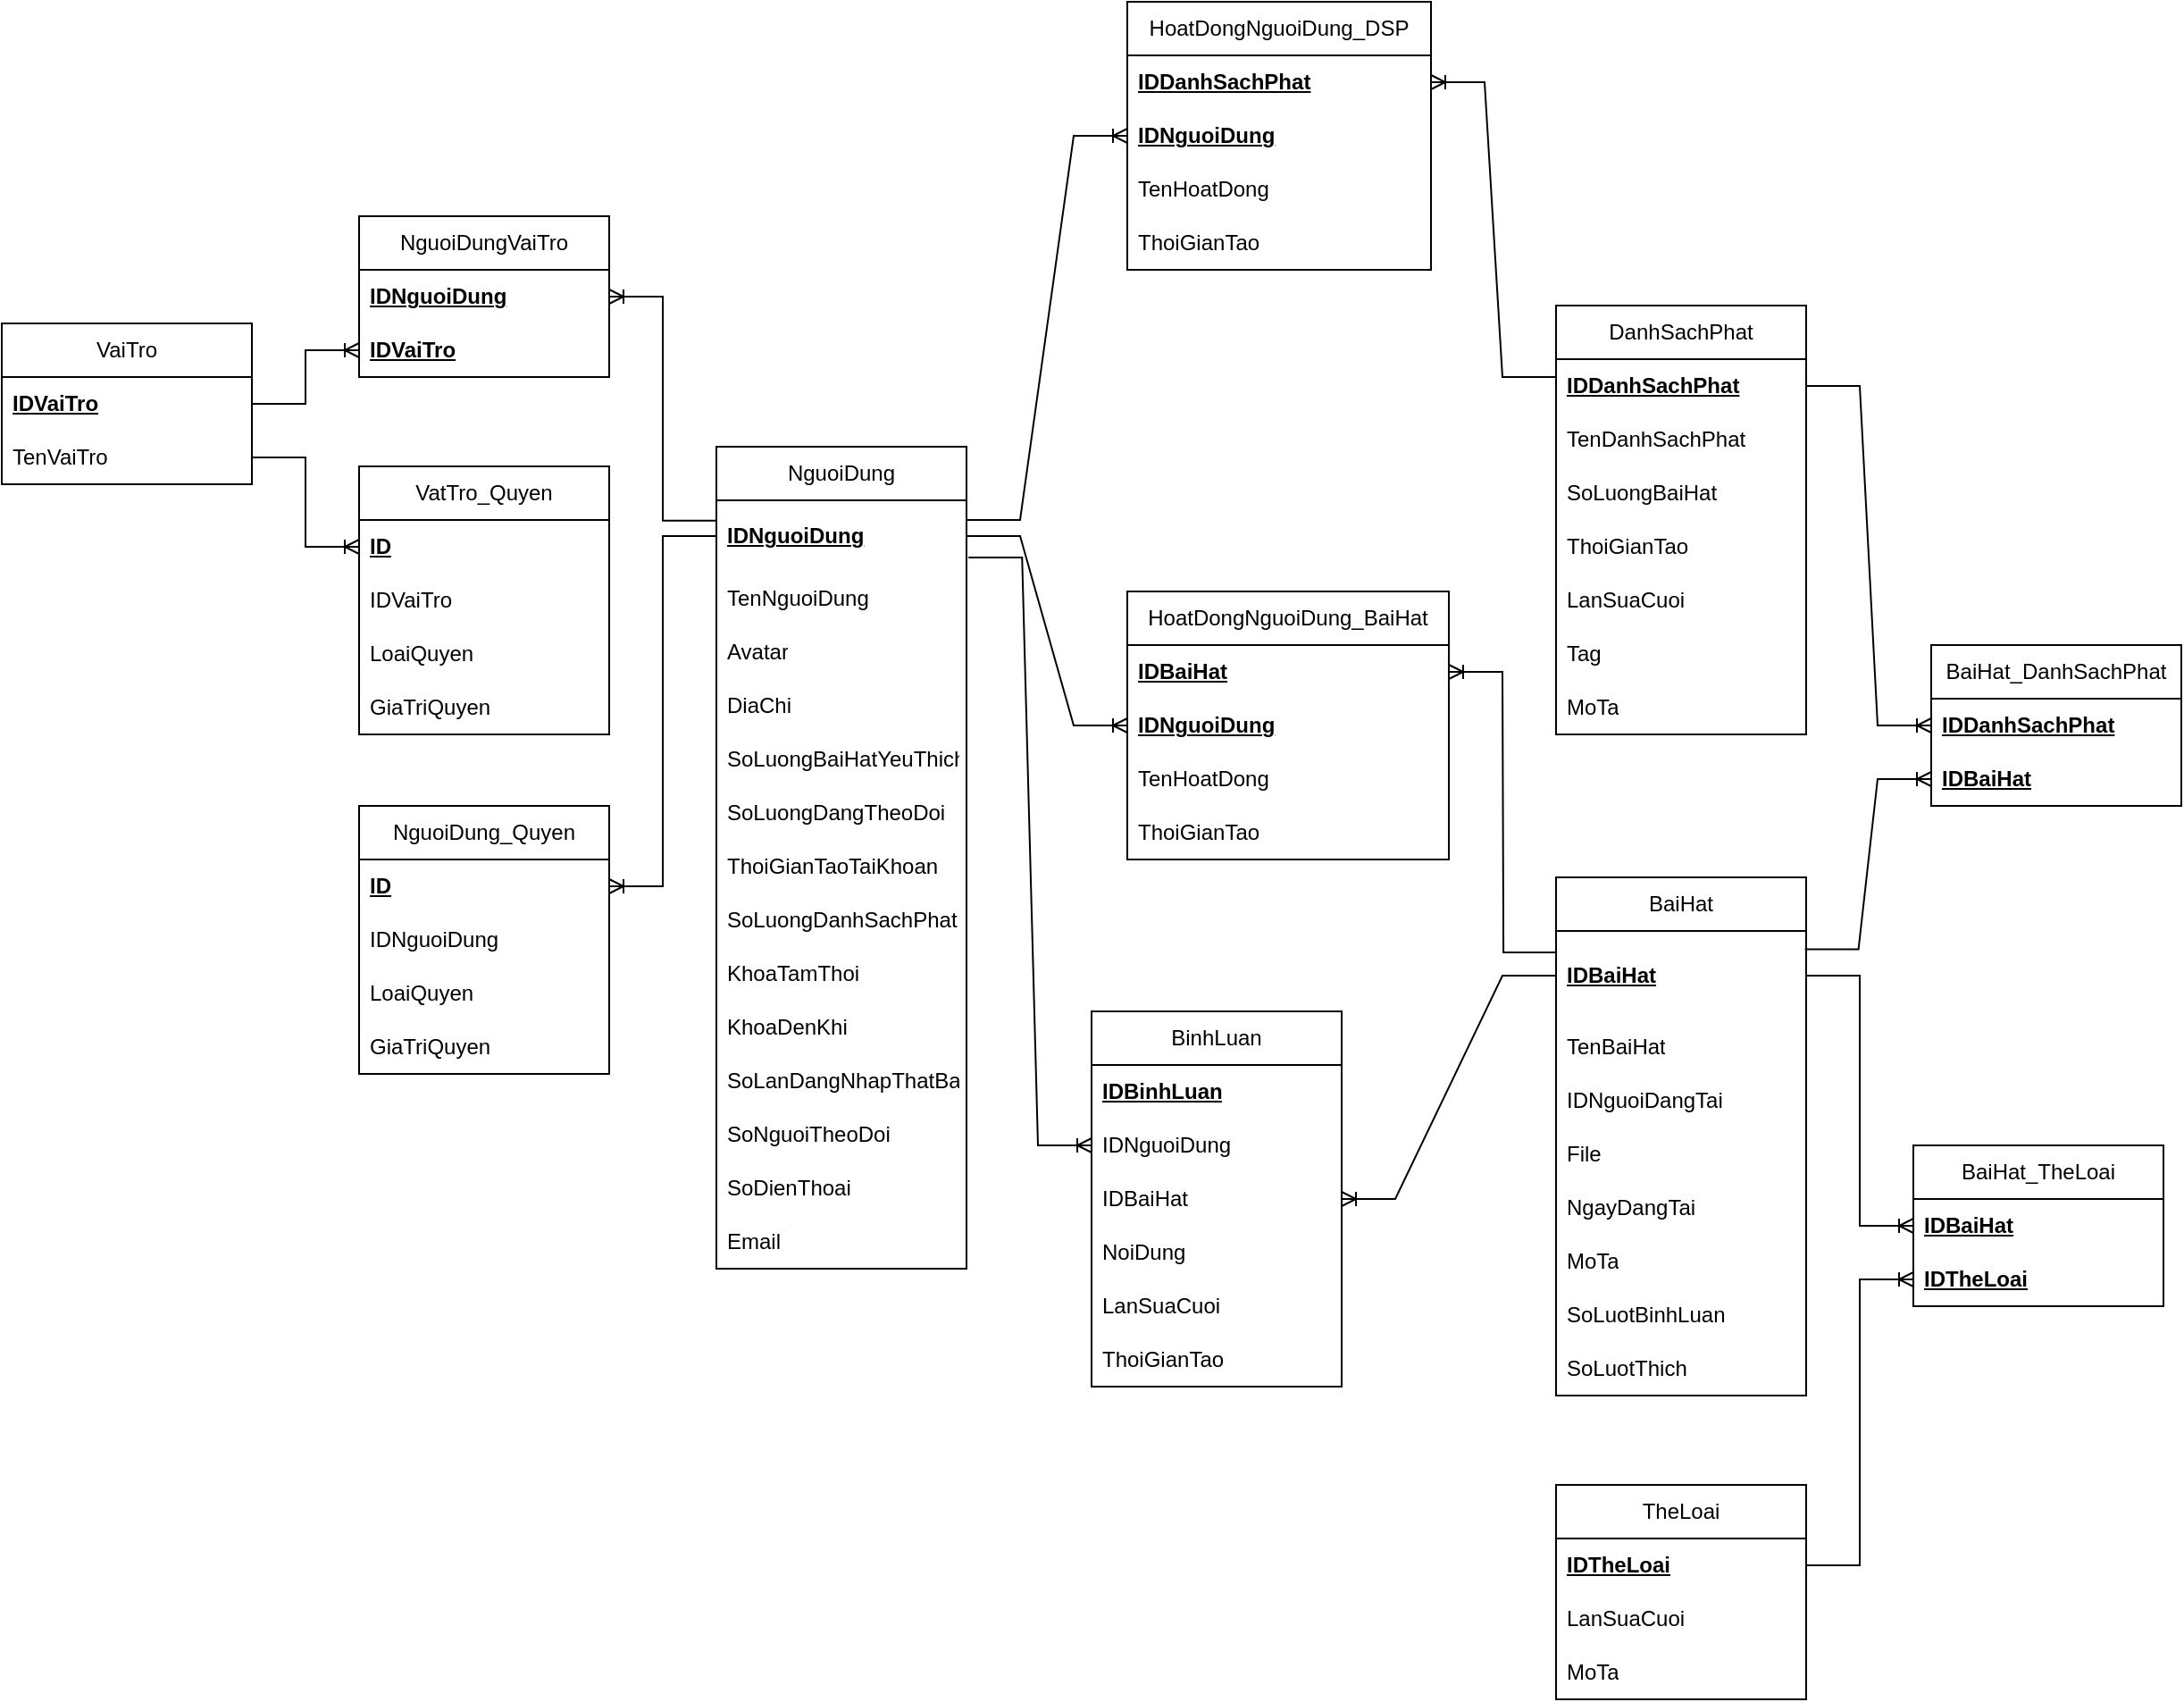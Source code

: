 <mxfile version="22.0.2" type="device">
  <diagram name="Page-1" id="5iIFR8yZ0JVP9hubHAxl">
    <mxGraphModel dx="2744" dy="860" grid="1" gridSize="10" guides="1" tooltips="1" connect="1" arrows="1" fold="1" page="1" pageScale="1" pageWidth="827" pageHeight="1169" math="0" shadow="0">
      <root>
        <mxCell id="0" />
        <mxCell id="1" parent="0" />
        <mxCell id="MBXNbBR1CnBrHBo2hTne-1" value="BaiHat" style="swimlane;fontStyle=0;childLayout=stackLayout;horizontal=1;startSize=30;horizontalStack=0;resizeParent=1;resizeParentMax=0;resizeLast=0;collapsible=1;marginBottom=0;whiteSpace=wrap;html=1;" parent="1" vertex="1">
          <mxGeometry x="440" y="700" width="140" height="290" as="geometry" />
        </mxCell>
        <mxCell id="MBXNbBR1CnBrHBo2hTne-2" value="&lt;b&gt;&lt;u&gt;IDBaiHat&lt;/u&gt;&lt;/b&gt;" style="text;strokeColor=none;fillColor=none;align=left;verticalAlign=middle;spacingLeft=4;spacingRight=4;overflow=hidden;points=[[0,0.5],[1,0.5]];portConstraint=eastwest;rotatable=0;whiteSpace=wrap;html=1;" parent="MBXNbBR1CnBrHBo2hTne-1" vertex="1">
          <mxGeometry y="30" width="140" height="50" as="geometry" />
        </mxCell>
        <mxCell id="MBXNbBR1CnBrHBo2hTne-3" value="TenBaiHat" style="text;strokeColor=none;fillColor=none;align=left;verticalAlign=middle;spacingLeft=4;spacingRight=4;overflow=hidden;points=[[0,0.5],[1,0.5]];portConstraint=eastwest;rotatable=0;whiteSpace=wrap;html=1;" parent="MBXNbBR1CnBrHBo2hTne-1" vertex="1">
          <mxGeometry y="80" width="140" height="30" as="geometry" />
        </mxCell>
        <mxCell id="MBXNbBR1CnBrHBo2hTne-4" value="IDNguoiDangTai" style="text;strokeColor=none;fillColor=none;align=left;verticalAlign=middle;spacingLeft=4;spacingRight=4;overflow=hidden;points=[[0,0.5],[1,0.5]];portConstraint=eastwest;rotatable=0;whiteSpace=wrap;html=1;" parent="MBXNbBR1CnBrHBo2hTne-1" vertex="1">
          <mxGeometry y="110" width="140" height="30" as="geometry" />
        </mxCell>
        <mxCell id="MBXNbBR1CnBrHBo2hTne-85" value="File" style="text;strokeColor=none;fillColor=none;align=left;verticalAlign=middle;spacingLeft=4;spacingRight=4;overflow=hidden;points=[[0,0.5],[1,0.5]];portConstraint=eastwest;rotatable=0;whiteSpace=wrap;html=1;" parent="MBXNbBR1CnBrHBo2hTne-1" vertex="1">
          <mxGeometry y="140" width="140" height="30" as="geometry" />
        </mxCell>
        <mxCell id="MBXNbBR1CnBrHBo2hTne-82" value="NgayDangTai" style="text;strokeColor=none;fillColor=none;align=left;verticalAlign=middle;spacingLeft=4;spacingRight=4;overflow=hidden;points=[[0,0.5],[1,0.5]];portConstraint=eastwest;rotatable=0;whiteSpace=wrap;html=1;" parent="MBXNbBR1CnBrHBo2hTne-1" vertex="1">
          <mxGeometry y="170" width="140" height="30" as="geometry" />
        </mxCell>
        <mxCell id="MBXNbBR1CnBrHBo2hTne-81" value="MoTa" style="text;strokeColor=none;fillColor=none;align=left;verticalAlign=middle;spacingLeft=4;spacingRight=4;overflow=hidden;points=[[0,0.5],[1,0.5]];portConstraint=eastwest;rotatable=0;whiteSpace=wrap;html=1;" parent="MBXNbBR1CnBrHBo2hTne-1" vertex="1">
          <mxGeometry y="200" width="140" height="30" as="geometry" />
        </mxCell>
        <mxCell id="MBXNbBR1CnBrHBo2hTne-83" value="SoLuotBinhLuan" style="text;strokeColor=none;fillColor=none;align=left;verticalAlign=middle;spacingLeft=4;spacingRight=4;overflow=hidden;points=[[0,0.5],[1,0.5]];portConstraint=eastwest;rotatable=0;whiteSpace=wrap;html=1;" parent="MBXNbBR1CnBrHBo2hTne-1" vertex="1">
          <mxGeometry y="230" width="140" height="30" as="geometry" />
        </mxCell>
        <mxCell id="MBXNbBR1CnBrHBo2hTne-84" value="SoLuotThich" style="text;strokeColor=none;fillColor=none;align=left;verticalAlign=middle;spacingLeft=4;spacingRight=4;overflow=hidden;points=[[0,0.5],[1,0.5]];portConstraint=eastwest;rotatable=0;whiteSpace=wrap;html=1;" parent="MBXNbBR1CnBrHBo2hTne-1" vertex="1">
          <mxGeometry y="260" width="140" height="30" as="geometry" />
        </mxCell>
        <mxCell id="MBXNbBR1CnBrHBo2hTne-5" value="NguoiDung" style="swimlane;fontStyle=0;childLayout=stackLayout;horizontal=1;startSize=30;horizontalStack=0;resizeParent=1;resizeParentMax=0;resizeLast=0;collapsible=1;marginBottom=0;whiteSpace=wrap;html=1;" parent="1" vertex="1">
          <mxGeometry x="-30" y="459" width="140" height="460" as="geometry" />
        </mxCell>
        <mxCell id="MBXNbBR1CnBrHBo2hTne-6" value="&lt;b&gt;&lt;u&gt;IDNguoiDung&lt;/u&gt;&lt;/b&gt;" style="text;strokeColor=none;fillColor=none;align=left;verticalAlign=middle;spacingLeft=4;spacingRight=4;overflow=hidden;points=[[0,0.5],[1,0.5]];portConstraint=eastwest;rotatable=0;whiteSpace=wrap;html=1;" parent="MBXNbBR1CnBrHBo2hTne-5" vertex="1">
          <mxGeometry y="30" width="140" height="40" as="geometry" />
        </mxCell>
        <mxCell id="MBXNbBR1CnBrHBo2hTne-88" value="TenNguoiDung" style="text;strokeColor=none;fillColor=none;align=left;verticalAlign=middle;spacingLeft=4;spacingRight=4;overflow=hidden;points=[[0,0.5],[1,0.5]];portConstraint=eastwest;rotatable=0;whiteSpace=wrap;html=1;" parent="MBXNbBR1CnBrHBo2hTne-5" vertex="1">
          <mxGeometry y="70" width="140" height="30" as="geometry" />
        </mxCell>
        <mxCell id="kQnKCmoi9OPgrgOUkopB-7" value="Avatar" style="text;strokeColor=none;fillColor=none;align=left;verticalAlign=middle;spacingLeft=4;spacingRight=4;overflow=hidden;points=[[0,0.5],[1,0.5]];portConstraint=eastwest;rotatable=0;whiteSpace=wrap;html=1;" vertex="1" parent="MBXNbBR1CnBrHBo2hTne-5">
          <mxGeometry y="100" width="140" height="30" as="geometry" />
        </mxCell>
        <mxCell id="MBXNbBR1CnBrHBo2hTne-90" value="DiaChi" style="text;strokeColor=none;fillColor=none;align=left;verticalAlign=middle;spacingLeft=4;spacingRight=4;overflow=hidden;points=[[0,0.5],[1,0.5]];portConstraint=eastwest;rotatable=0;whiteSpace=wrap;html=1;" parent="MBXNbBR1CnBrHBo2hTne-5" vertex="1">
          <mxGeometry y="130" width="140" height="30" as="geometry" />
        </mxCell>
        <mxCell id="MBXNbBR1CnBrHBo2hTne-89" value="SoLuongBaiHatYeuThich" style="text;strokeColor=none;fillColor=none;align=left;verticalAlign=middle;spacingLeft=4;spacingRight=4;overflow=hidden;points=[[0,0.5],[1,0.5]];portConstraint=eastwest;rotatable=0;whiteSpace=wrap;html=1;" parent="MBXNbBR1CnBrHBo2hTne-5" vertex="1">
          <mxGeometry y="160" width="140" height="30" as="geometry" />
        </mxCell>
        <mxCell id="MBXNbBR1CnBrHBo2hTne-7" value="SoLuongDangTheoDoi" style="text;strokeColor=none;fillColor=none;align=left;verticalAlign=middle;spacingLeft=4;spacingRight=4;overflow=hidden;points=[[0,0.5],[1,0.5]];portConstraint=eastwest;rotatable=0;whiteSpace=wrap;html=1;" parent="MBXNbBR1CnBrHBo2hTne-5" vertex="1">
          <mxGeometry y="190" width="140" height="30" as="geometry" />
        </mxCell>
        <mxCell id="MBXNbBR1CnBrHBo2hTne-87" value="ThoiGianTaoTaiKhoan" style="text;strokeColor=none;fillColor=none;align=left;verticalAlign=middle;spacingLeft=4;spacingRight=4;overflow=hidden;points=[[0,0.5],[1,0.5]];portConstraint=eastwest;rotatable=0;whiteSpace=wrap;html=1;" parent="MBXNbBR1CnBrHBo2hTne-5" vertex="1">
          <mxGeometry y="220" width="140" height="30" as="geometry" />
        </mxCell>
        <mxCell id="MBXNbBR1CnBrHBo2hTne-8" value="SoLuongDanhSachPhat" style="text;strokeColor=none;fillColor=none;align=left;verticalAlign=middle;spacingLeft=4;spacingRight=4;overflow=hidden;points=[[0,0.5],[1,0.5]];portConstraint=eastwest;rotatable=0;whiteSpace=wrap;html=1;" parent="MBXNbBR1CnBrHBo2hTne-5" vertex="1">
          <mxGeometry y="250" width="140" height="30" as="geometry" />
        </mxCell>
        <mxCell id="kQnKCmoi9OPgrgOUkopB-4" value="KhoaTamThoi" style="text;strokeColor=none;fillColor=none;align=left;verticalAlign=middle;spacingLeft=4;spacingRight=4;overflow=hidden;points=[[0,0.5],[1,0.5]];portConstraint=eastwest;rotatable=0;whiteSpace=wrap;html=1;" vertex="1" parent="MBXNbBR1CnBrHBo2hTne-5">
          <mxGeometry y="280" width="140" height="30" as="geometry" />
        </mxCell>
        <mxCell id="kQnKCmoi9OPgrgOUkopB-3" value="KhoaDenKhi" style="text;strokeColor=none;fillColor=none;align=left;verticalAlign=middle;spacingLeft=4;spacingRight=4;overflow=hidden;points=[[0,0.5],[1,0.5]];portConstraint=eastwest;rotatable=0;whiteSpace=wrap;html=1;" vertex="1" parent="MBXNbBR1CnBrHBo2hTne-5">
          <mxGeometry y="310" width="140" height="30" as="geometry" />
        </mxCell>
        <mxCell id="kQnKCmoi9OPgrgOUkopB-2" value="SoLanDangNhapThatBai" style="text;strokeColor=none;fillColor=none;align=left;verticalAlign=middle;spacingLeft=4;spacingRight=4;overflow=hidden;points=[[0,0.5],[1,0.5]];portConstraint=eastwest;rotatable=0;whiteSpace=wrap;html=1;" vertex="1" parent="MBXNbBR1CnBrHBo2hTne-5">
          <mxGeometry y="340" width="140" height="30" as="geometry" />
        </mxCell>
        <mxCell id="MBXNbBR1CnBrHBo2hTne-86" value="SoNguoiTheoDoi" style="text;strokeColor=none;fillColor=none;align=left;verticalAlign=middle;spacingLeft=4;spacingRight=4;overflow=hidden;points=[[0,0.5],[1,0.5]];portConstraint=eastwest;rotatable=0;whiteSpace=wrap;html=1;" parent="MBXNbBR1CnBrHBo2hTne-5" vertex="1">
          <mxGeometry y="370" width="140" height="30" as="geometry" />
        </mxCell>
        <mxCell id="kQnKCmoi9OPgrgOUkopB-1" value="SoDienThoai" style="text;strokeColor=none;fillColor=none;align=left;verticalAlign=middle;spacingLeft=4;spacingRight=4;overflow=hidden;points=[[0,0.5],[1,0.5]];portConstraint=eastwest;rotatable=0;whiteSpace=wrap;html=1;" vertex="1" parent="MBXNbBR1CnBrHBo2hTne-5">
          <mxGeometry y="400" width="140" height="30" as="geometry" />
        </mxCell>
        <mxCell id="kQnKCmoi9OPgrgOUkopB-5" value="Email" style="text;strokeColor=none;fillColor=none;align=left;verticalAlign=middle;spacingLeft=4;spacingRight=4;overflow=hidden;points=[[0,0.5],[1,0.5]];portConstraint=eastwest;rotatable=0;whiteSpace=wrap;html=1;" vertex="1" parent="MBXNbBR1CnBrHBo2hTne-5">
          <mxGeometry y="430" width="140" height="30" as="geometry" />
        </mxCell>
        <mxCell id="MBXNbBR1CnBrHBo2hTne-13" value="VaiTro" style="swimlane;fontStyle=0;childLayout=stackLayout;horizontal=1;startSize=30;horizontalStack=0;resizeParent=1;resizeParentMax=0;resizeLast=0;collapsible=1;marginBottom=0;whiteSpace=wrap;html=1;" parent="1" vertex="1">
          <mxGeometry x="-430" y="390" width="140" height="90" as="geometry" />
        </mxCell>
        <mxCell id="MBXNbBR1CnBrHBo2hTne-14" value="&lt;b&gt;&lt;u&gt;IDVaiTro&lt;/u&gt;&lt;/b&gt;" style="text;strokeColor=none;fillColor=none;align=left;verticalAlign=middle;spacingLeft=4;spacingRight=4;overflow=hidden;points=[[0,0.5],[1,0.5]];portConstraint=eastwest;rotatable=0;whiteSpace=wrap;html=1;" parent="MBXNbBR1CnBrHBo2hTne-13" vertex="1">
          <mxGeometry y="30" width="140" height="30" as="geometry" />
        </mxCell>
        <mxCell id="MBXNbBR1CnBrHBo2hTne-15" value="TenVaiTro" style="text;strokeColor=none;fillColor=none;align=left;verticalAlign=middle;spacingLeft=4;spacingRight=4;overflow=hidden;points=[[0,0.5],[1,0.5]];portConstraint=eastwest;rotatable=0;whiteSpace=wrap;html=1;" parent="MBXNbBR1CnBrHBo2hTne-13" vertex="1">
          <mxGeometry y="60" width="140" height="30" as="geometry" />
        </mxCell>
        <mxCell id="MBXNbBR1CnBrHBo2hTne-49" value="BinhLuan" style="swimlane;fontStyle=0;childLayout=stackLayout;horizontal=1;startSize=30;horizontalStack=0;resizeParent=1;resizeParentMax=0;resizeLast=0;collapsible=1;marginBottom=0;whiteSpace=wrap;html=1;" parent="1" vertex="1">
          <mxGeometry x="180" y="775" width="140" height="210" as="geometry" />
        </mxCell>
        <mxCell id="MBXNbBR1CnBrHBo2hTne-50" value="&lt;b&gt;&lt;u&gt;IDBinhLuan&lt;/u&gt;&lt;/b&gt;" style="text;strokeColor=none;fillColor=none;align=left;verticalAlign=middle;spacingLeft=4;spacingRight=4;overflow=hidden;points=[[0,0.5],[1,0.5]];portConstraint=eastwest;rotatable=0;whiteSpace=wrap;html=1;" parent="MBXNbBR1CnBrHBo2hTne-49" vertex="1">
          <mxGeometry y="30" width="140" height="30" as="geometry" />
        </mxCell>
        <mxCell id="MBXNbBR1CnBrHBo2hTne-97" value="IDNguoiDung" style="text;strokeColor=none;fillColor=none;align=left;verticalAlign=middle;spacingLeft=4;spacingRight=4;overflow=hidden;points=[[0,0.5],[1,0.5]];portConstraint=eastwest;rotatable=0;whiteSpace=wrap;html=1;" parent="MBXNbBR1CnBrHBo2hTne-49" vertex="1">
          <mxGeometry y="60" width="140" height="30" as="geometry" />
        </mxCell>
        <mxCell id="MBXNbBR1CnBrHBo2hTne-51" value="IDBaiHat" style="text;strokeColor=none;fillColor=none;align=left;verticalAlign=middle;spacingLeft=4;spacingRight=4;overflow=hidden;points=[[0,0.5],[1,0.5]];portConstraint=eastwest;rotatable=0;whiteSpace=wrap;html=1;" parent="MBXNbBR1CnBrHBo2hTne-49" vertex="1">
          <mxGeometry y="90" width="140" height="30" as="geometry" />
        </mxCell>
        <mxCell id="MBXNbBR1CnBrHBo2hTne-96" value="NoiDung" style="text;strokeColor=none;fillColor=none;align=left;verticalAlign=middle;spacingLeft=4;spacingRight=4;overflow=hidden;points=[[0,0.5],[1,0.5]];portConstraint=eastwest;rotatable=0;whiteSpace=wrap;html=1;" parent="MBXNbBR1CnBrHBo2hTne-49" vertex="1">
          <mxGeometry y="120" width="140" height="30" as="geometry" />
        </mxCell>
        <mxCell id="kQnKCmoi9OPgrgOUkopB-27" value="LanSuaCuoi&amp;nbsp;" style="text;strokeColor=none;fillColor=none;align=left;verticalAlign=middle;spacingLeft=4;spacingRight=4;overflow=hidden;points=[[0,0.5],[1,0.5]];portConstraint=eastwest;rotatable=0;whiteSpace=wrap;html=1;" vertex="1" parent="MBXNbBR1CnBrHBo2hTne-49">
          <mxGeometry y="150" width="140" height="30" as="geometry" />
        </mxCell>
        <mxCell id="MBXNbBR1CnBrHBo2hTne-52" value="ThoiGianTao" style="text;strokeColor=none;fillColor=none;align=left;verticalAlign=middle;spacingLeft=4;spacingRight=4;overflow=hidden;points=[[0,0.5],[1,0.5]];portConstraint=eastwest;rotatable=0;whiteSpace=wrap;html=1;" parent="MBXNbBR1CnBrHBo2hTne-49" vertex="1">
          <mxGeometry y="180" width="140" height="30" as="geometry" />
        </mxCell>
        <mxCell id="MBXNbBR1CnBrHBo2hTne-53" value="TheLoai" style="swimlane;fontStyle=0;childLayout=stackLayout;horizontal=1;startSize=30;horizontalStack=0;resizeParent=1;resizeParentMax=0;resizeLast=0;collapsible=1;marginBottom=0;whiteSpace=wrap;html=1;" parent="1" vertex="1">
          <mxGeometry x="440" y="1040" width="140" height="120" as="geometry" />
        </mxCell>
        <mxCell id="MBXNbBR1CnBrHBo2hTne-54" value="&lt;b&gt;&lt;u&gt;IDTheLoai&lt;/u&gt;&lt;/b&gt;" style="text;strokeColor=none;fillColor=none;align=left;verticalAlign=middle;spacingLeft=4;spacingRight=4;overflow=hidden;points=[[0,0.5],[1,0.5]];portConstraint=eastwest;rotatable=0;whiteSpace=wrap;html=1;" parent="MBXNbBR1CnBrHBo2hTne-53" vertex="1">
          <mxGeometry y="30" width="140" height="30" as="geometry" />
        </mxCell>
        <mxCell id="kQnKCmoi9OPgrgOUkopB-28" value="LanSuaCuoi&amp;nbsp;" style="text;strokeColor=none;fillColor=none;align=left;verticalAlign=middle;spacingLeft=4;spacingRight=4;overflow=hidden;points=[[0,0.5],[1,0.5]];portConstraint=eastwest;rotatable=0;whiteSpace=wrap;html=1;" vertex="1" parent="MBXNbBR1CnBrHBo2hTne-53">
          <mxGeometry y="60" width="140" height="30" as="geometry" />
        </mxCell>
        <mxCell id="MBXNbBR1CnBrHBo2hTne-55" value="MoTa" style="text;strokeColor=none;fillColor=none;align=left;verticalAlign=middle;spacingLeft=4;spacingRight=4;overflow=hidden;points=[[0,0.5],[1,0.5]];portConstraint=eastwest;rotatable=0;whiteSpace=wrap;html=1;" parent="MBXNbBR1CnBrHBo2hTne-53" vertex="1">
          <mxGeometry y="90" width="140" height="30" as="geometry" />
        </mxCell>
        <mxCell id="MBXNbBR1CnBrHBo2hTne-57" value="HoatDongNguoiDung_BaiHat" style="swimlane;fontStyle=0;childLayout=stackLayout;horizontal=1;startSize=30;horizontalStack=0;resizeParent=1;resizeParentMax=0;resizeLast=0;collapsible=1;marginBottom=0;whiteSpace=wrap;html=1;" parent="1" vertex="1">
          <mxGeometry x="200" y="540" width="180" height="150" as="geometry" />
        </mxCell>
        <mxCell id="MBXNbBR1CnBrHBo2hTne-58" value="&lt;b&gt;&lt;u&gt;IDBaiHat&lt;/u&gt;&lt;/b&gt;" style="text;strokeColor=none;fillColor=none;align=left;verticalAlign=middle;spacingLeft=4;spacingRight=4;overflow=hidden;points=[[0,0.5],[1,0.5]];portConstraint=eastwest;rotatable=0;whiteSpace=wrap;html=1;" parent="MBXNbBR1CnBrHBo2hTne-57" vertex="1">
          <mxGeometry y="30" width="180" height="30" as="geometry" />
        </mxCell>
        <mxCell id="MBXNbBR1CnBrHBo2hTne-99" value="&lt;b&gt;&lt;u&gt;IDNguoiDung&lt;/u&gt;&lt;/b&gt;" style="text;strokeColor=none;fillColor=none;align=left;verticalAlign=middle;spacingLeft=4;spacingRight=4;overflow=hidden;points=[[0,0.5],[1,0.5]];portConstraint=eastwest;rotatable=0;whiteSpace=wrap;html=1;" parent="MBXNbBR1CnBrHBo2hTne-57" vertex="1">
          <mxGeometry y="60" width="180" height="30" as="geometry" />
        </mxCell>
        <mxCell id="MBXNbBR1CnBrHBo2hTne-59" value="TenHoatDong" style="text;strokeColor=none;fillColor=none;align=left;verticalAlign=middle;spacingLeft=4;spacingRight=4;overflow=hidden;points=[[0,0.5],[1,0.5]];portConstraint=eastwest;rotatable=0;whiteSpace=wrap;html=1;" parent="MBXNbBR1CnBrHBo2hTne-57" vertex="1">
          <mxGeometry y="90" width="180" height="30" as="geometry" />
        </mxCell>
        <mxCell id="MBXNbBR1CnBrHBo2hTne-60" value="ThoiGianTao" style="text;strokeColor=none;fillColor=none;align=left;verticalAlign=middle;spacingLeft=4;spacingRight=4;overflow=hidden;points=[[0,0.5],[1,0.5]];portConstraint=eastwest;rotatable=0;whiteSpace=wrap;html=1;" parent="MBXNbBR1CnBrHBo2hTne-57" vertex="1">
          <mxGeometry y="120" width="180" height="30" as="geometry" />
        </mxCell>
        <mxCell id="MBXNbBR1CnBrHBo2hTne-61" value="BaiHat_DanhSachPhat" style="swimlane;fontStyle=0;childLayout=stackLayout;horizontal=1;startSize=30;horizontalStack=0;resizeParent=1;resizeParentMax=0;resizeLast=0;collapsible=1;marginBottom=0;whiteSpace=wrap;html=1;" parent="1" vertex="1">
          <mxGeometry x="650" y="570" width="140" height="90" as="geometry" />
        </mxCell>
        <mxCell id="MBXNbBR1CnBrHBo2hTne-63" value="&lt;b&gt;&lt;u&gt;IDDanhSachPhat&lt;/u&gt;&lt;/b&gt;" style="text;strokeColor=none;fillColor=none;align=left;verticalAlign=middle;spacingLeft=4;spacingRight=4;overflow=hidden;points=[[0,0.5],[1,0.5]];portConstraint=eastwest;rotatable=0;whiteSpace=wrap;html=1;" parent="MBXNbBR1CnBrHBo2hTne-61" vertex="1">
          <mxGeometry y="30" width="140" height="30" as="geometry" />
        </mxCell>
        <mxCell id="MBXNbBR1CnBrHBo2hTne-62" value="&lt;b&gt;&lt;u&gt;IDBaiHat&lt;/u&gt;&lt;/b&gt;" style="text;strokeColor=none;fillColor=none;align=left;verticalAlign=middle;spacingLeft=4;spacingRight=4;overflow=hidden;points=[[0,0.5],[1,0.5]];portConstraint=eastwest;rotatable=0;whiteSpace=wrap;html=1;" parent="MBXNbBR1CnBrHBo2hTne-61" vertex="1">
          <mxGeometry y="60" width="140" height="30" as="geometry" />
        </mxCell>
        <mxCell id="MBXNbBR1CnBrHBo2hTne-69" value="DanhSachPhat" style="swimlane;fontStyle=0;childLayout=stackLayout;horizontal=1;startSize=30;horizontalStack=0;resizeParent=1;resizeParentMax=0;resizeLast=0;collapsible=1;marginBottom=0;whiteSpace=wrap;html=1;" parent="1" vertex="1">
          <mxGeometry x="440" y="380" width="140" height="240" as="geometry" />
        </mxCell>
        <mxCell id="MBXNbBR1CnBrHBo2hTne-70" value="&lt;b&gt;&lt;u&gt;IDDanhSachPhat&lt;/u&gt;&lt;/b&gt;" style="text;strokeColor=none;fillColor=none;align=left;verticalAlign=middle;spacingLeft=4;spacingRight=4;overflow=hidden;points=[[0,0.5],[1,0.5]];portConstraint=eastwest;rotatable=0;whiteSpace=wrap;html=1;" parent="MBXNbBR1CnBrHBo2hTne-69" vertex="1">
          <mxGeometry y="30" width="140" height="30" as="geometry" />
        </mxCell>
        <mxCell id="MBXNbBR1CnBrHBo2hTne-92" value="TenDanhSachPhat" style="text;strokeColor=none;fillColor=none;align=left;verticalAlign=middle;spacingLeft=4;spacingRight=4;overflow=hidden;points=[[0,0.5],[1,0.5]];portConstraint=eastwest;rotatable=0;whiteSpace=wrap;html=1;" parent="MBXNbBR1CnBrHBo2hTne-69" vertex="1">
          <mxGeometry y="60" width="140" height="30" as="geometry" />
        </mxCell>
        <mxCell id="MBXNbBR1CnBrHBo2hTne-95" value="SoLuongBaiHat" style="text;strokeColor=none;fillColor=none;align=left;verticalAlign=middle;spacingLeft=4;spacingRight=4;overflow=hidden;points=[[0,0.5],[1,0.5]];portConstraint=eastwest;rotatable=0;whiteSpace=wrap;html=1;" parent="MBXNbBR1CnBrHBo2hTne-69" vertex="1">
          <mxGeometry y="90" width="140" height="30" as="geometry" />
        </mxCell>
        <mxCell id="MBXNbBR1CnBrHBo2hTne-94" value="ThoiGianTao" style="text;strokeColor=none;fillColor=none;align=left;verticalAlign=middle;spacingLeft=4;spacingRight=4;overflow=hidden;points=[[0,0.5],[1,0.5]];portConstraint=eastwest;rotatable=0;whiteSpace=wrap;html=1;" parent="MBXNbBR1CnBrHBo2hTne-69" vertex="1">
          <mxGeometry y="120" width="140" height="30" as="geometry" />
        </mxCell>
        <mxCell id="MBXNbBR1CnBrHBo2hTne-93" value="LanSuaCuoi&amp;nbsp;" style="text;strokeColor=none;fillColor=none;align=left;verticalAlign=middle;spacingLeft=4;spacingRight=4;overflow=hidden;points=[[0,0.5],[1,0.5]];portConstraint=eastwest;rotatable=0;whiteSpace=wrap;html=1;" parent="MBXNbBR1CnBrHBo2hTne-69" vertex="1">
          <mxGeometry y="150" width="140" height="30" as="geometry" />
        </mxCell>
        <mxCell id="MBXNbBR1CnBrHBo2hTne-71" value="Tag" style="text;strokeColor=none;fillColor=none;align=left;verticalAlign=middle;spacingLeft=4;spacingRight=4;overflow=hidden;points=[[0,0.5],[1,0.5]];portConstraint=eastwest;rotatable=0;whiteSpace=wrap;html=1;" parent="MBXNbBR1CnBrHBo2hTne-69" vertex="1">
          <mxGeometry y="180" width="140" height="30" as="geometry" />
        </mxCell>
        <mxCell id="MBXNbBR1CnBrHBo2hTne-91" value="MoTa" style="text;strokeColor=none;fillColor=none;align=left;verticalAlign=middle;spacingLeft=4;spacingRight=4;overflow=hidden;points=[[0,0.5],[1,0.5]];portConstraint=eastwest;rotatable=0;whiteSpace=wrap;html=1;" parent="MBXNbBR1CnBrHBo2hTne-69" vertex="1">
          <mxGeometry y="210" width="140" height="30" as="geometry" />
        </mxCell>
        <mxCell id="MBXNbBR1CnBrHBo2hTne-73" value="NguoiDung_Quyen" style="swimlane;fontStyle=0;childLayout=stackLayout;horizontal=1;startSize=30;horizontalStack=0;resizeParent=1;resizeParentMax=0;resizeLast=0;collapsible=1;marginBottom=0;whiteSpace=wrap;html=1;" parent="1" vertex="1">
          <mxGeometry x="-230" y="660" width="140" height="150" as="geometry" />
        </mxCell>
        <mxCell id="MBXNbBR1CnBrHBo2hTne-74" value="&lt;b&gt;&lt;u&gt;ID&lt;/u&gt;&lt;/b&gt;" style="text;strokeColor=none;fillColor=none;align=left;verticalAlign=middle;spacingLeft=4;spacingRight=4;overflow=hidden;points=[[0,0.5],[1,0.5]];portConstraint=eastwest;rotatable=0;whiteSpace=wrap;html=1;" parent="MBXNbBR1CnBrHBo2hTne-73" vertex="1">
          <mxGeometry y="30" width="140" height="30" as="geometry" />
        </mxCell>
        <mxCell id="kQnKCmoi9OPgrgOUkopB-8" value="IDNguoiDung" style="text;strokeColor=none;fillColor=none;align=left;verticalAlign=middle;spacingLeft=4;spacingRight=4;overflow=hidden;points=[[0,0.5],[1,0.5]];portConstraint=eastwest;rotatable=0;whiteSpace=wrap;html=1;" vertex="1" parent="MBXNbBR1CnBrHBo2hTne-73">
          <mxGeometry y="60" width="140" height="30" as="geometry" />
        </mxCell>
        <mxCell id="kQnKCmoi9OPgrgOUkopB-10" value="LoaiQuyen" style="text;strokeColor=none;fillColor=none;align=left;verticalAlign=middle;spacingLeft=4;spacingRight=4;overflow=hidden;points=[[0,0.5],[1,0.5]];portConstraint=eastwest;rotatable=0;whiteSpace=wrap;html=1;" vertex="1" parent="MBXNbBR1CnBrHBo2hTne-73">
          <mxGeometry y="90" width="140" height="30" as="geometry" />
        </mxCell>
        <mxCell id="kQnKCmoi9OPgrgOUkopB-9" value="GiaTriQuyen" style="text;strokeColor=none;fillColor=none;align=left;verticalAlign=middle;spacingLeft=4;spacingRight=4;overflow=hidden;points=[[0,0.5],[1,0.5]];portConstraint=eastwest;rotatable=0;whiteSpace=wrap;html=1;" vertex="1" parent="MBXNbBR1CnBrHBo2hTne-73">
          <mxGeometry y="120" width="140" height="30" as="geometry" />
        </mxCell>
        <mxCell id="MBXNbBR1CnBrHBo2hTne-77" value="HoatDongNguoiDung_DSP" style="swimlane;fontStyle=0;childLayout=stackLayout;horizontal=1;startSize=30;horizontalStack=0;resizeParent=1;resizeParentMax=0;resizeLast=0;collapsible=1;marginBottom=0;whiteSpace=wrap;html=1;" parent="1" vertex="1">
          <mxGeometry x="200" y="210" width="170" height="150" as="geometry" />
        </mxCell>
        <mxCell id="MBXNbBR1CnBrHBo2hTne-79" value="&lt;b&gt;&lt;u&gt;IDDanhSachPhat&lt;/u&gt;&lt;/b&gt;" style="text;strokeColor=none;fillColor=none;align=left;verticalAlign=middle;spacingLeft=4;spacingRight=4;overflow=hidden;points=[[0,0.5],[1,0.5]];portConstraint=eastwest;rotatable=0;whiteSpace=wrap;html=1;" parent="MBXNbBR1CnBrHBo2hTne-77" vertex="1">
          <mxGeometry y="30" width="170" height="30" as="geometry" />
        </mxCell>
        <mxCell id="MBXNbBR1CnBrHBo2hTne-78" value="&lt;b&gt;&lt;u&gt;IDNguoiDung&lt;/u&gt;&lt;/b&gt;" style="text;strokeColor=none;fillColor=none;align=left;verticalAlign=middle;spacingLeft=4;spacingRight=4;overflow=hidden;points=[[0,0.5],[1,0.5]];portConstraint=eastwest;rotatable=0;whiteSpace=wrap;html=1;" parent="MBXNbBR1CnBrHBo2hTne-77" vertex="1">
          <mxGeometry y="60" width="170" height="30" as="geometry" />
        </mxCell>
        <mxCell id="MBXNbBR1CnBrHBo2hTne-98" value="TenHoatDong" style="text;strokeColor=none;fillColor=none;align=left;verticalAlign=middle;spacingLeft=4;spacingRight=4;overflow=hidden;points=[[0,0.5],[1,0.5]];portConstraint=eastwest;rotatable=0;whiteSpace=wrap;html=1;" parent="MBXNbBR1CnBrHBo2hTne-77" vertex="1">
          <mxGeometry y="90" width="170" height="30" as="geometry" />
        </mxCell>
        <mxCell id="MBXNbBR1CnBrHBo2hTne-80" value="ThoiGianTao" style="text;strokeColor=none;fillColor=none;align=left;verticalAlign=middle;spacingLeft=4;spacingRight=4;overflow=hidden;points=[[0,0.5],[1,0.5]];portConstraint=eastwest;rotatable=0;whiteSpace=wrap;html=1;" parent="MBXNbBR1CnBrHBo2hTne-77" vertex="1">
          <mxGeometry y="120" width="170" height="30" as="geometry" />
        </mxCell>
        <mxCell id="MBXNbBR1CnBrHBo2hTne-100" value="BaiHat_TheLoai" style="swimlane;fontStyle=0;childLayout=stackLayout;horizontal=1;startSize=30;horizontalStack=0;resizeParent=1;resizeParentMax=0;resizeLast=0;collapsible=1;marginBottom=0;whiteSpace=wrap;html=1;" parent="1" vertex="1">
          <mxGeometry x="640" y="850" width="140" height="90" as="geometry" />
        </mxCell>
        <mxCell id="MBXNbBR1CnBrHBo2hTne-102" value="&lt;b&gt;&lt;u&gt;IDBaiHat&lt;/u&gt;&lt;/b&gt;" style="text;strokeColor=none;fillColor=none;align=left;verticalAlign=middle;spacingLeft=4;spacingRight=4;overflow=hidden;points=[[0,0.5],[1,0.5]];portConstraint=eastwest;rotatable=0;whiteSpace=wrap;html=1;" parent="MBXNbBR1CnBrHBo2hTne-100" vertex="1">
          <mxGeometry y="30" width="140" height="30" as="geometry" />
        </mxCell>
        <mxCell id="MBXNbBR1CnBrHBo2hTne-101" value="&lt;b&gt;&lt;u&gt;IDTheLoai&lt;/u&gt;&lt;/b&gt;" style="text;strokeColor=none;fillColor=none;align=left;verticalAlign=middle;spacingLeft=4;spacingRight=4;overflow=hidden;points=[[0,0.5],[1,0.5]];portConstraint=eastwest;rotatable=0;whiteSpace=wrap;html=1;" parent="MBXNbBR1CnBrHBo2hTne-100" vertex="1">
          <mxGeometry y="60" width="140" height="30" as="geometry" />
        </mxCell>
        <mxCell id="MBXNbBR1CnBrHBo2hTne-103" value="" style="edgeStyle=entityRelationEdgeStyle;fontSize=12;html=1;endArrow=ERoneToMany;rounded=0;exitX=0;exitY=0.285;exitDx=0;exitDy=0;entryX=1;entryY=0.5;entryDx=0;entryDy=0;exitPerimeter=0;" parent="1" source="MBXNbBR1CnBrHBo2hTne-6" target="kQnKCmoi9OPgrgOUkopB-20" edge="1">
          <mxGeometry width="100" height="100" relative="1" as="geometry">
            <mxPoint x="-200" y="439" as="sourcePoint" />
            <mxPoint x="-280" y="595" as="targetPoint" />
            <Array as="points">
              <mxPoint x="-50" y="300" />
              <mxPoint x="-90" y="390" />
            </Array>
          </mxGeometry>
        </mxCell>
        <mxCell id="MBXNbBR1CnBrHBo2hTne-104" value="" style="edgeStyle=entityRelationEdgeStyle;fontSize=12;html=1;endArrow=ERoneToMany;rounded=0;exitX=1;exitY=0.5;exitDx=0;exitDy=0;entryX=0;entryY=0.5;entryDx=0;entryDy=0;" parent="1" source="MBXNbBR1CnBrHBo2hTne-6" target="MBXNbBR1CnBrHBo2hTne-99" edge="1">
          <mxGeometry width="100" height="100" relative="1" as="geometry">
            <mxPoint x="120" y="514" as="sourcePoint" />
            <mxPoint x="230" y="600" as="targetPoint" />
          </mxGeometry>
        </mxCell>
        <mxCell id="MBXNbBR1CnBrHBo2hTne-106" value="" style="edgeStyle=entityRelationEdgeStyle;fontSize=12;html=1;endArrow=ERoneToMany;rounded=0;entryX=0;entryY=0.5;entryDx=0;entryDy=0;" parent="1" target="MBXNbBR1CnBrHBo2hTne-78" edge="1">
          <mxGeometry width="100" height="100" relative="1" as="geometry">
            <mxPoint x="110" y="500" as="sourcePoint" />
            <mxPoint x="-60" y="360" as="targetPoint" />
          </mxGeometry>
        </mxCell>
        <mxCell id="MBXNbBR1CnBrHBo2hTne-108" value="" style="edgeStyle=entityRelationEdgeStyle;fontSize=12;html=1;endArrow=ERoneToMany;rounded=0;entryX=1;entryY=0.5;entryDx=0;entryDy=0;" parent="1" source="MBXNbBR1CnBrHBo2hTne-6" target="MBXNbBR1CnBrHBo2hTne-74" edge="1">
          <mxGeometry width="100" height="100" relative="1" as="geometry">
            <mxPoint x="-30" y="500" as="sourcePoint" />
            <mxPoint x="-160" y="425" as="targetPoint" />
          </mxGeometry>
        </mxCell>
        <mxCell id="MBXNbBR1CnBrHBo2hTne-109" value="" style="edgeStyle=entityRelationEdgeStyle;fontSize=12;html=1;endArrow=ERoneToMany;rounded=0;entryX=1;entryY=0.5;entryDx=0;entryDy=0;exitX=0;exitY=0.333;exitDx=0;exitDy=0;exitPerimeter=0;" parent="1" source="MBXNbBR1CnBrHBo2hTne-70" target="MBXNbBR1CnBrHBo2hTne-79" edge="1">
          <mxGeometry width="100" height="100" relative="1" as="geometry">
            <mxPoint x="590" y="340" as="sourcePoint" />
            <mxPoint x="550" y="360" as="targetPoint" />
          </mxGeometry>
        </mxCell>
        <mxCell id="MBXNbBR1CnBrHBo2hTne-110" value="" style="edgeStyle=entityRelationEdgeStyle;fontSize=12;html=1;endArrow=ERoneToMany;rounded=0;entryX=1;entryY=0.5;entryDx=0;entryDy=0;exitX=0.004;exitY=0.239;exitDx=0;exitDy=0;exitPerimeter=0;" parent="1" source="MBXNbBR1CnBrHBo2hTne-2" target="MBXNbBR1CnBrHBo2hTne-58" edge="1">
          <mxGeometry width="100" height="100" relative="1" as="geometry">
            <mxPoint x="610" y="340" as="sourcePoint" />
            <mxPoint x="420" y="425" as="targetPoint" />
          </mxGeometry>
        </mxCell>
        <mxCell id="MBXNbBR1CnBrHBo2hTne-111" value="" style="edgeStyle=entityRelationEdgeStyle;fontSize=12;html=1;endArrow=ERoneToMany;rounded=0;entryX=0;entryY=0.5;entryDx=0;entryDy=0;exitX=1;exitY=0.5;exitDx=0;exitDy=0;" parent="1" source="MBXNbBR1CnBrHBo2hTne-54" target="MBXNbBR1CnBrHBo2hTne-101" edge="1">
          <mxGeometry width="100" height="100" relative="1" as="geometry">
            <mxPoint x="500" y="675" as="sourcePoint" />
            <mxPoint x="390" y="585" as="targetPoint" />
          </mxGeometry>
        </mxCell>
        <mxCell id="MBXNbBR1CnBrHBo2hTne-112" value="" style="edgeStyle=entityRelationEdgeStyle;fontSize=12;html=1;endArrow=ERoneToMany;rounded=0;entryX=0;entryY=0.5;entryDx=0;entryDy=0;exitX=1;exitY=0.5;exitDx=0;exitDy=0;" parent="1" source="MBXNbBR1CnBrHBo2hTne-2" target="MBXNbBR1CnBrHBo2hTne-102" edge="1">
          <mxGeometry width="100" height="100" relative="1" as="geometry">
            <mxPoint x="550" y="675" as="sourcePoint" />
            <mxPoint x="440" y="585" as="targetPoint" />
          </mxGeometry>
        </mxCell>
        <mxCell id="MBXNbBR1CnBrHBo2hTne-114" value="" style="edgeStyle=entityRelationEdgeStyle;fontSize=12;html=1;endArrow=ERoneToMany;rounded=0;entryX=0;entryY=0.5;entryDx=0;entryDy=0;exitX=1.008;exitY=0.799;exitDx=0;exitDy=0;exitPerimeter=0;" parent="1" source="MBXNbBR1CnBrHBo2hTne-6" target="MBXNbBR1CnBrHBo2hTne-97" edge="1">
          <mxGeometry width="100" height="100" relative="1" as="geometry">
            <mxPoint x="120" y="514" as="sourcePoint" />
            <mxPoint x="250" y="675" as="targetPoint" />
          </mxGeometry>
        </mxCell>
        <mxCell id="MBXNbBR1CnBrHBo2hTne-115" value="" style="edgeStyle=entityRelationEdgeStyle;fontSize=12;html=1;endArrow=ERoneToMany;rounded=0;exitX=0;exitY=0.5;exitDx=0;exitDy=0;entryX=1;entryY=0.5;entryDx=0;entryDy=0;" parent="1" source="MBXNbBR1CnBrHBo2hTne-2" target="MBXNbBR1CnBrHBo2hTne-51" edge="1">
          <mxGeometry width="100" height="100" relative="1" as="geometry">
            <mxPoint x="130" y="524" as="sourcePoint" />
            <mxPoint x="260" y="685" as="targetPoint" />
          </mxGeometry>
        </mxCell>
        <mxCell id="MBXNbBR1CnBrHBo2hTne-117" value="" style="edgeStyle=entityRelationEdgeStyle;fontSize=12;html=1;endArrow=ERoneToMany;rounded=0;entryX=0;entryY=0.5;entryDx=0;entryDy=0;exitX=0.995;exitY=0.204;exitDx=0;exitDy=0;exitPerimeter=0;" parent="1" source="MBXNbBR1CnBrHBo2hTne-2" target="MBXNbBR1CnBrHBo2hTne-62" edge="1">
          <mxGeometry width="100" height="100" relative="1" as="geometry">
            <mxPoint x="630" y="755" as="sourcePoint" />
            <mxPoint x="690" y="895" as="targetPoint" />
            <Array as="points">
              <mxPoint x="610" y="750" />
            </Array>
          </mxGeometry>
        </mxCell>
        <mxCell id="MBXNbBR1CnBrHBo2hTne-118" value="" style="edgeStyle=entityRelationEdgeStyle;fontSize=12;html=1;endArrow=ERoneToMany;rounded=0;entryX=0;entryY=0.5;entryDx=0;entryDy=0;exitX=1;exitY=0.5;exitDx=0;exitDy=0;" parent="1" source="MBXNbBR1CnBrHBo2hTne-70" target="MBXNbBR1CnBrHBo2hTne-63" edge="1">
          <mxGeometry width="100" height="100" relative="1" as="geometry">
            <mxPoint x="840" y="360" as="sourcePoint" />
            <mxPoint x="510" y="415" as="targetPoint" />
          </mxGeometry>
        </mxCell>
        <mxCell id="kQnKCmoi9OPgrgOUkopB-11" value="VatTro_Quyen" style="swimlane;fontStyle=0;childLayout=stackLayout;horizontal=1;startSize=30;horizontalStack=0;resizeParent=1;resizeParentMax=0;resizeLast=0;collapsible=1;marginBottom=0;whiteSpace=wrap;html=1;" vertex="1" parent="1">
          <mxGeometry x="-230" y="470" width="140" height="150" as="geometry" />
        </mxCell>
        <mxCell id="kQnKCmoi9OPgrgOUkopB-12" value="&lt;b&gt;&lt;u&gt;ID&lt;/u&gt;&lt;/b&gt;" style="text;strokeColor=none;fillColor=none;align=left;verticalAlign=middle;spacingLeft=4;spacingRight=4;overflow=hidden;points=[[0,0.5],[1,0.5]];portConstraint=eastwest;rotatable=0;whiteSpace=wrap;html=1;" vertex="1" parent="kQnKCmoi9OPgrgOUkopB-11">
          <mxGeometry y="30" width="140" height="30" as="geometry" />
        </mxCell>
        <mxCell id="kQnKCmoi9OPgrgOUkopB-13" value="IDVaiTro" style="text;strokeColor=none;fillColor=none;align=left;verticalAlign=middle;spacingLeft=4;spacingRight=4;overflow=hidden;points=[[0,0.5],[1,0.5]];portConstraint=eastwest;rotatable=0;whiteSpace=wrap;html=1;" vertex="1" parent="kQnKCmoi9OPgrgOUkopB-11">
          <mxGeometry y="60" width="140" height="30" as="geometry" />
        </mxCell>
        <mxCell id="kQnKCmoi9OPgrgOUkopB-14" value="LoaiQuyen" style="text;strokeColor=none;fillColor=none;align=left;verticalAlign=middle;spacingLeft=4;spacingRight=4;overflow=hidden;points=[[0,0.5],[1,0.5]];portConstraint=eastwest;rotatable=0;whiteSpace=wrap;html=1;" vertex="1" parent="kQnKCmoi9OPgrgOUkopB-11">
          <mxGeometry y="90" width="140" height="30" as="geometry" />
        </mxCell>
        <mxCell id="kQnKCmoi9OPgrgOUkopB-15" value="GiaTriQuyen" style="text;strokeColor=none;fillColor=none;align=left;verticalAlign=middle;spacingLeft=4;spacingRight=4;overflow=hidden;points=[[0,0.5],[1,0.5]];portConstraint=eastwest;rotatable=0;whiteSpace=wrap;html=1;" vertex="1" parent="kQnKCmoi9OPgrgOUkopB-11">
          <mxGeometry y="120" width="140" height="30" as="geometry" />
        </mxCell>
        <mxCell id="kQnKCmoi9OPgrgOUkopB-19" value="NguoiDungVaiTro" style="swimlane;fontStyle=0;childLayout=stackLayout;horizontal=1;startSize=30;horizontalStack=0;resizeParent=1;resizeParentMax=0;resizeLast=0;collapsible=1;marginBottom=0;whiteSpace=wrap;html=1;" vertex="1" parent="1">
          <mxGeometry x="-230" y="330" width="140" height="90" as="geometry" />
        </mxCell>
        <mxCell id="kQnKCmoi9OPgrgOUkopB-20" value="&lt;b&gt;&lt;u&gt;IDNguoiDung&lt;/u&gt;&lt;/b&gt;" style="text;strokeColor=none;fillColor=none;align=left;verticalAlign=middle;spacingLeft=4;spacingRight=4;overflow=hidden;points=[[0,0.5],[1,0.5]];portConstraint=eastwest;rotatable=0;whiteSpace=wrap;html=1;" vertex="1" parent="kQnKCmoi9OPgrgOUkopB-19">
          <mxGeometry y="30" width="140" height="30" as="geometry" />
        </mxCell>
        <mxCell id="kQnKCmoi9OPgrgOUkopB-21" value="&lt;b&gt;&lt;u&gt;IDVaiTro&lt;/u&gt;&lt;/b&gt;" style="text;strokeColor=none;fillColor=none;align=left;verticalAlign=middle;spacingLeft=4;spacingRight=4;overflow=hidden;points=[[0,0.5],[1,0.5]];portConstraint=eastwest;rotatable=0;whiteSpace=wrap;html=1;" vertex="1" parent="kQnKCmoi9OPgrgOUkopB-19">
          <mxGeometry y="60" width="140" height="30" as="geometry" />
        </mxCell>
        <mxCell id="kQnKCmoi9OPgrgOUkopB-22" value="" style="edgeStyle=entityRelationEdgeStyle;fontSize=12;html=1;endArrow=ERoneToMany;rounded=0;exitX=1;exitY=0.5;exitDx=0;exitDy=0;entryX=0;entryY=0.5;entryDx=0;entryDy=0;" edge="1" parent="1" source="MBXNbBR1CnBrHBo2hTne-14" target="kQnKCmoi9OPgrgOUkopB-21">
          <mxGeometry width="100" height="100" relative="1" as="geometry">
            <mxPoint x="-20" y="510" as="sourcePoint" />
            <mxPoint x="-80" y="395" as="targetPoint" />
            <Array as="points">
              <mxPoint x="-40" y="310" />
              <mxPoint x="-80" y="400" />
            </Array>
          </mxGeometry>
        </mxCell>
        <mxCell id="kQnKCmoi9OPgrgOUkopB-23" value="" style="edgeStyle=entityRelationEdgeStyle;fontSize=12;html=1;endArrow=ERoneToMany;rounded=0;exitX=1;exitY=0.5;exitDx=0;exitDy=0;entryX=0;entryY=0.5;entryDx=0;entryDy=0;" edge="1" parent="1" source="MBXNbBR1CnBrHBo2hTne-15" target="kQnKCmoi9OPgrgOUkopB-12">
          <mxGeometry width="100" height="100" relative="1" as="geometry">
            <mxPoint x="-280" y="525" as="sourcePoint" />
            <mxPoint x="-220" y="425" as="targetPoint" />
            <Array as="points">
              <mxPoint x="-30" y="320" />
              <mxPoint x="-70" y="410" />
            </Array>
          </mxGeometry>
        </mxCell>
      </root>
    </mxGraphModel>
  </diagram>
</mxfile>
